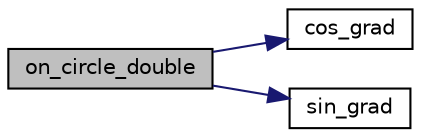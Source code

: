 digraph "on_circle_double"
{
  edge [fontname="Helvetica",fontsize="10",labelfontname="Helvetica",labelfontsize="10"];
  node [fontname="Helvetica",fontsize="10",shape=record];
  rankdir="LR";
  Node310 [label="on_circle_double",height=0.2,width=0.4,color="black", fillcolor="grey75", style="filled", fontcolor="black"];
  Node310 -> Node311 [color="midnightblue",fontsize="10",style="solid",fontname="Helvetica"];
  Node311 [label="cos_grad",height=0.2,width=0.4,color="black", fillcolor="white", style="filled",URL="$d9/d29/draw_8_c.html#a697caa38872ad187ca39f8b113d76683"];
  Node310 -> Node312 [color="midnightblue",fontsize="10",style="solid",fontname="Helvetica"];
  Node312 [label="sin_grad",height=0.2,width=0.4,color="black", fillcolor="white", style="filled",URL="$d9/d29/draw_8_c.html#a3d18fbbffa625ae13c280711f2e183e6"];
}
